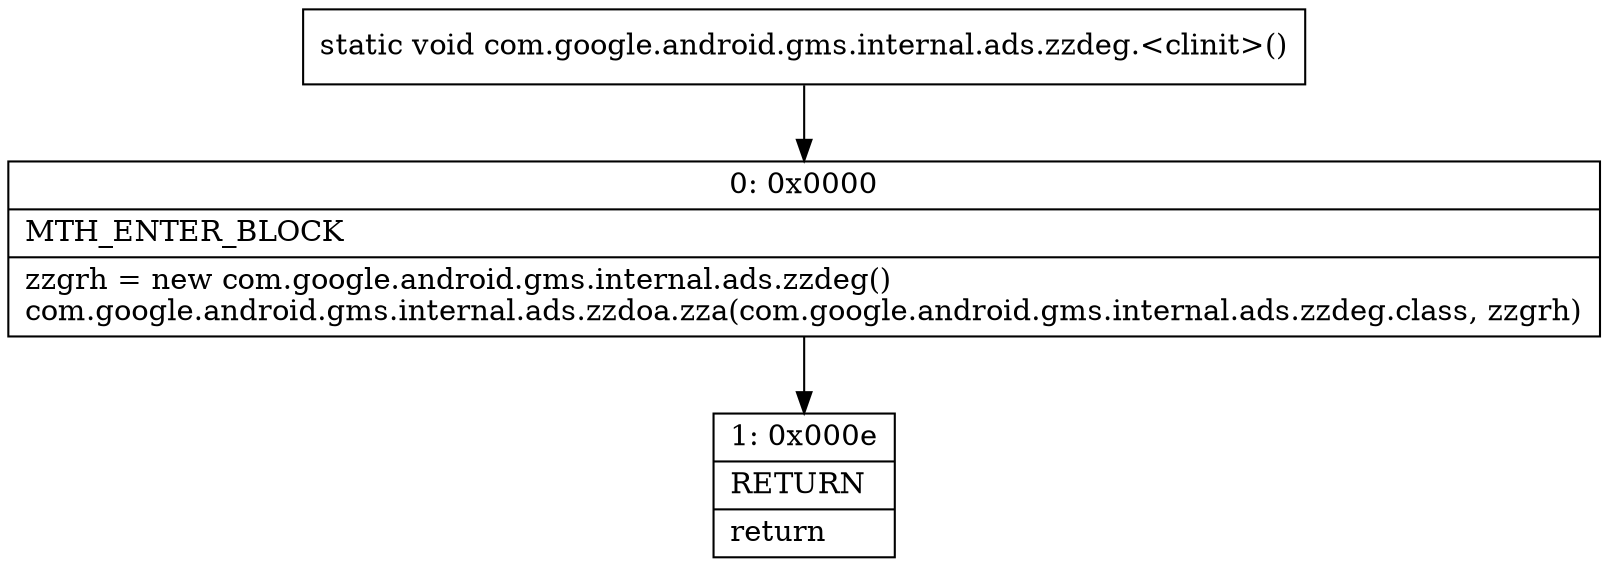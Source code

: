 digraph "CFG forcom.google.android.gms.internal.ads.zzdeg.\<clinit\>()V" {
Node_0 [shape=record,label="{0\:\ 0x0000|MTH_ENTER_BLOCK\l|zzgrh = new com.google.android.gms.internal.ads.zzdeg()\lcom.google.android.gms.internal.ads.zzdoa.zza(com.google.android.gms.internal.ads.zzdeg.class, zzgrh)\l}"];
Node_1 [shape=record,label="{1\:\ 0x000e|RETURN\l|return\l}"];
MethodNode[shape=record,label="{static void com.google.android.gms.internal.ads.zzdeg.\<clinit\>() }"];
MethodNode -> Node_0;
Node_0 -> Node_1;
}

